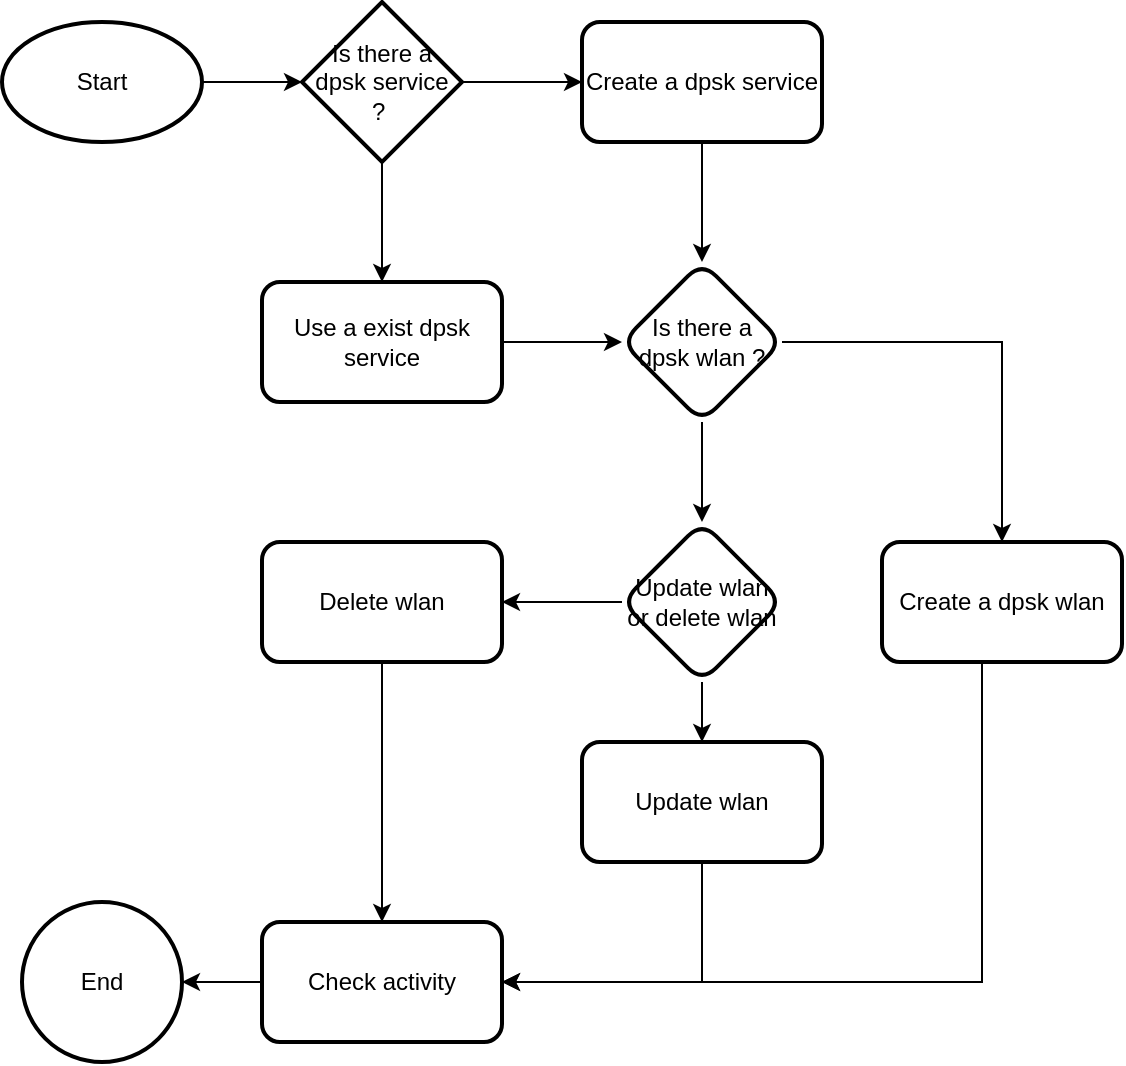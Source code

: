 <mxfile version="21.1.9" type="github">
  <diagram name="Page-1" id="DA_xCLG78J8dr6_6O8Bn">
    <mxGraphModel dx="1434" dy="772" grid="1" gridSize="10" guides="1" tooltips="1" connect="1" arrows="1" fold="1" page="1" pageScale="1" pageWidth="850" pageHeight="1100" math="0" shadow="0">
      <root>
        <mxCell id="0" />
        <mxCell id="1" parent="0" />
        <mxCell id="peRxekvJDj6DGdxtOhUK-3" value="" style="edgeStyle=orthogonalEdgeStyle;rounded=0;orthogonalLoop=1;jettySize=auto;html=1;exitX=1;exitY=0.5;exitDx=0;exitDy=0;exitPerimeter=0;" edge="1" parent="1" source="peRxekvJDj6DGdxtOhUK-1" target="peRxekvJDj6DGdxtOhUK-2">
          <mxGeometry relative="1" as="geometry">
            <mxPoint x="360" y="100" as="sourcePoint" />
          </mxGeometry>
        </mxCell>
        <mxCell id="peRxekvJDj6DGdxtOhUK-1" value="Start" style="strokeWidth=2;html=1;shape=mxgraph.flowchart.start_1;whiteSpace=wrap;" vertex="1" parent="1">
          <mxGeometry x="120" y="70" width="100" height="60" as="geometry" />
        </mxCell>
        <mxCell id="peRxekvJDj6DGdxtOhUK-6" value="" style="edgeStyle=orthogonalEdgeStyle;rounded=0;orthogonalLoop=1;jettySize=auto;html=1;" edge="1" parent="1" source="peRxekvJDj6DGdxtOhUK-2" target="peRxekvJDj6DGdxtOhUK-5">
          <mxGeometry relative="1" as="geometry" />
        </mxCell>
        <mxCell id="peRxekvJDj6DGdxtOhUK-8" value="" style="edgeStyle=orthogonalEdgeStyle;rounded=0;orthogonalLoop=1;jettySize=auto;html=1;" edge="1" parent="1" source="peRxekvJDj6DGdxtOhUK-2" target="peRxekvJDj6DGdxtOhUK-7">
          <mxGeometry relative="1" as="geometry" />
        </mxCell>
        <mxCell id="peRxekvJDj6DGdxtOhUK-2" value="Is there a dpsk service ?&amp;nbsp;" style="rhombus;whiteSpace=wrap;html=1;strokeWidth=2;" vertex="1" parent="1">
          <mxGeometry x="270" y="60" width="80" height="80" as="geometry" />
        </mxCell>
        <mxCell id="peRxekvJDj6DGdxtOhUK-14" value="" style="edgeStyle=orthogonalEdgeStyle;rounded=0;orthogonalLoop=1;jettySize=auto;html=1;" edge="1" parent="1" source="peRxekvJDj6DGdxtOhUK-5" target="peRxekvJDj6DGdxtOhUK-12">
          <mxGeometry relative="1" as="geometry" />
        </mxCell>
        <mxCell id="peRxekvJDj6DGdxtOhUK-5" value="Create a dpsk service" style="rounded=1;whiteSpace=wrap;html=1;strokeWidth=2;" vertex="1" parent="1">
          <mxGeometry x="410" y="70" width="120" height="60" as="geometry" />
        </mxCell>
        <mxCell id="peRxekvJDj6DGdxtOhUK-13" value="" style="edgeStyle=orthogonalEdgeStyle;rounded=0;orthogonalLoop=1;jettySize=auto;html=1;" edge="1" parent="1" source="peRxekvJDj6DGdxtOhUK-7" target="peRxekvJDj6DGdxtOhUK-12">
          <mxGeometry relative="1" as="geometry" />
        </mxCell>
        <mxCell id="peRxekvJDj6DGdxtOhUK-7" value="Use a exist dpsk service" style="rounded=1;whiteSpace=wrap;html=1;strokeWidth=2;" vertex="1" parent="1">
          <mxGeometry x="250" y="200" width="120" height="60" as="geometry" />
        </mxCell>
        <mxCell id="peRxekvJDj6DGdxtOhUK-16" value="" style="edgeStyle=orthogonalEdgeStyle;rounded=0;orthogonalLoop=1;jettySize=auto;html=1;" edge="1" parent="1" source="peRxekvJDj6DGdxtOhUK-12" target="peRxekvJDj6DGdxtOhUK-15">
          <mxGeometry relative="1" as="geometry" />
        </mxCell>
        <mxCell id="peRxekvJDj6DGdxtOhUK-20" value="" style="edgeStyle=orthogonalEdgeStyle;rounded=0;orthogonalLoop=1;jettySize=auto;html=1;" edge="1" parent="1" source="peRxekvJDj6DGdxtOhUK-12" target="peRxekvJDj6DGdxtOhUK-19">
          <mxGeometry relative="1" as="geometry" />
        </mxCell>
        <mxCell id="peRxekvJDj6DGdxtOhUK-12" value="Is there a dpsk wlan ?" style="rhombus;whiteSpace=wrap;html=1;rounded=1;strokeWidth=2;" vertex="1" parent="1">
          <mxGeometry x="430" y="190" width="80" height="80" as="geometry" />
        </mxCell>
        <mxCell id="peRxekvJDj6DGdxtOhUK-34" value="" style="edgeStyle=orthogonalEdgeStyle;rounded=0;orthogonalLoop=1;jettySize=auto;html=1;entryX=1;entryY=0.5;entryDx=0;entryDy=0;" edge="1" parent="1" source="peRxekvJDj6DGdxtOhUK-15" target="peRxekvJDj6DGdxtOhUK-27">
          <mxGeometry relative="1" as="geometry">
            <mxPoint x="540" y="520" as="targetPoint" />
            <Array as="points">
              <mxPoint x="610" y="550" />
            </Array>
          </mxGeometry>
        </mxCell>
        <mxCell id="peRxekvJDj6DGdxtOhUK-15" value="Create a dpsk wlan" style="whiteSpace=wrap;html=1;rounded=1;strokeWidth=2;" vertex="1" parent="1">
          <mxGeometry x="560" y="330" width="120" height="60" as="geometry" />
        </mxCell>
        <mxCell id="peRxekvJDj6DGdxtOhUK-22" value="" style="edgeStyle=orthogonalEdgeStyle;rounded=0;orthogonalLoop=1;jettySize=auto;html=1;" edge="1" parent="1" source="peRxekvJDj6DGdxtOhUK-19" target="peRxekvJDj6DGdxtOhUK-21">
          <mxGeometry relative="1" as="geometry" />
        </mxCell>
        <mxCell id="peRxekvJDj6DGdxtOhUK-32" value="" style="edgeStyle=orthogonalEdgeStyle;rounded=0;orthogonalLoop=1;jettySize=auto;html=1;" edge="1" parent="1" source="peRxekvJDj6DGdxtOhUK-19" target="peRxekvJDj6DGdxtOhUK-23">
          <mxGeometry relative="1" as="geometry" />
        </mxCell>
        <mxCell id="peRxekvJDj6DGdxtOhUK-19" value="Update wlan or delete wlan" style="rhombus;whiteSpace=wrap;html=1;rounded=1;strokeWidth=2;" vertex="1" parent="1">
          <mxGeometry x="430" y="320" width="80" height="80" as="geometry" />
        </mxCell>
        <mxCell id="peRxekvJDj6DGdxtOhUK-28" value="" style="edgeStyle=orthogonalEdgeStyle;rounded=0;orthogonalLoop=1;jettySize=auto;html=1;" edge="1" parent="1" source="peRxekvJDj6DGdxtOhUK-21" target="peRxekvJDj6DGdxtOhUK-27">
          <mxGeometry relative="1" as="geometry" />
        </mxCell>
        <mxCell id="peRxekvJDj6DGdxtOhUK-21" value="Delete wlan" style="whiteSpace=wrap;html=1;rounded=1;strokeWidth=2;" vertex="1" parent="1">
          <mxGeometry x="250" y="330" width="120" height="60" as="geometry" />
        </mxCell>
        <mxCell id="peRxekvJDj6DGdxtOhUK-38" value="" style="edgeStyle=orthogonalEdgeStyle;rounded=0;orthogonalLoop=1;jettySize=auto;html=1;entryX=1;entryY=0.5;entryDx=0;entryDy=0;" edge="1" parent="1" source="peRxekvJDj6DGdxtOhUK-23" target="peRxekvJDj6DGdxtOhUK-27">
          <mxGeometry relative="1" as="geometry">
            <mxPoint x="470" y="600" as="targetPoint" />
            <Array as="points">
              <mxPoint x="470" y="550" />
            </Array>
          </mxGeometry>
        </mxCell>
        <mxCell id="peRxekvJDj6DGdxtOhUK-23" value="Update wlan" style="whiteSpace=wrap;html=1;rounded=1;strokeWidth=2;" vertex="1" parent="1">
          <mxGeometry x="410" y="430" width="120" height="60" as="geometry" />
        </mxCell>
        <mxCell id="peRxekvJDj6DGdxtOhUK-30" value="" style="edgeStyle=orthogonalEdgeStyle;rounded=0;orthogonalLoop=1;jettySize=auto;html=1;" edge="1" parent="1" source="peRxekvJDj6DGdxtOhUK-27" target="peRxekvJDj6DGdxtOhUK-29">
          <mxGeometry relative="1" as="geometry" />
        </mxCell>
        <mxCell id="peRxekvJDj6DGdxtOhUK-27" value="Check activity" style="whiteSpace=wrap;html=1;rounded=1;strokeWidth=2;" vertex="1" parent="1">
          <mxGeometry x="250" y="520" width="120" height="60" as="geometry" />
        </mxCell>
        <mxCell id="peRxekvJDj6DGdxtOhUK-29" value="End" style="ellipse;whiteSpace=wrap;html=1;rounded=1;strokeWidth=2;" vertex="1" parent="1">
          <mxGeometry x="130" y="510" width="80" height="80" as="geometry" />
        </mxCell>
      </root>
    </mxGraphModel>
  </diagram>
</mxfile>
